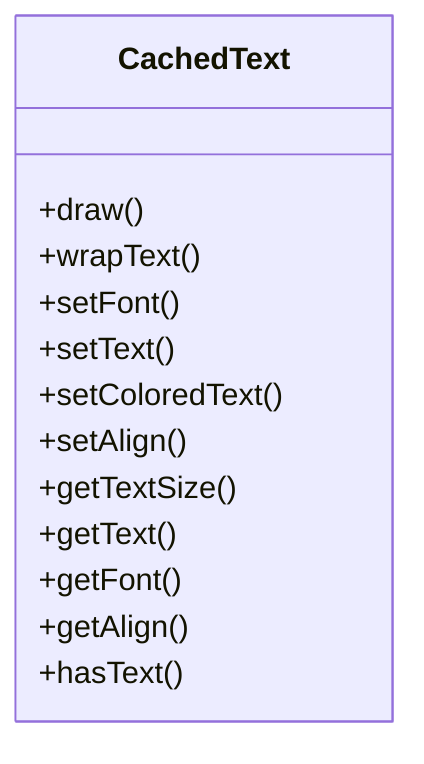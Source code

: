 classDiagram
    class CachedText {
        +draw()
        +wrapText()
        +setFont()
        +setText()
        +setColoredText()
        +setAlign()
        +getTextSize()
        +getText()
        +getFont()
        +getAlign()
        +hasText()
    }